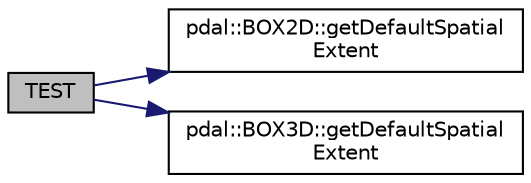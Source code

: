 digraph "TEST"
{
  edge [fontname="Helvetica",fontsize="10",labelfontname="Helvetica",labelfontsize="10"];
  node [fontname="Helvetica",fontsize="10",shape=record];
  rankdir="LR";
  Node1 [label="TEST",height=0.2,width=0.4,color="black", fillcolor="grey75", style="filled", fontcolor="black"];
  Node1 -> Node2 [color="midnightblue",fontsize="10",style="solid",fontname="Helvetica"];
  Node2 [label="pdal::BOX2D::getDefaultSpatial\lExtent",height=0.2,width=0.4,color="black", fillcolor="white", style="filled",URL="$classpdal_1_1BOX2D.html#a807d5af227db2720beec42a1a128b60d"];
  Node1 -> Node3 [color="midnightblue",fontsize="10",style="solid",fontname="Helvetica"];
  Node3 [label="pdal::BOX3D::getDefaultSpatial\lExtent",height=0.2,width=0.4,color="black", fillcolor="white", style="filled",URL="$classpdal_1_1BOX3D.html#a080d3d38dbbf973d05744aa2fe5d7e5c"];
}

